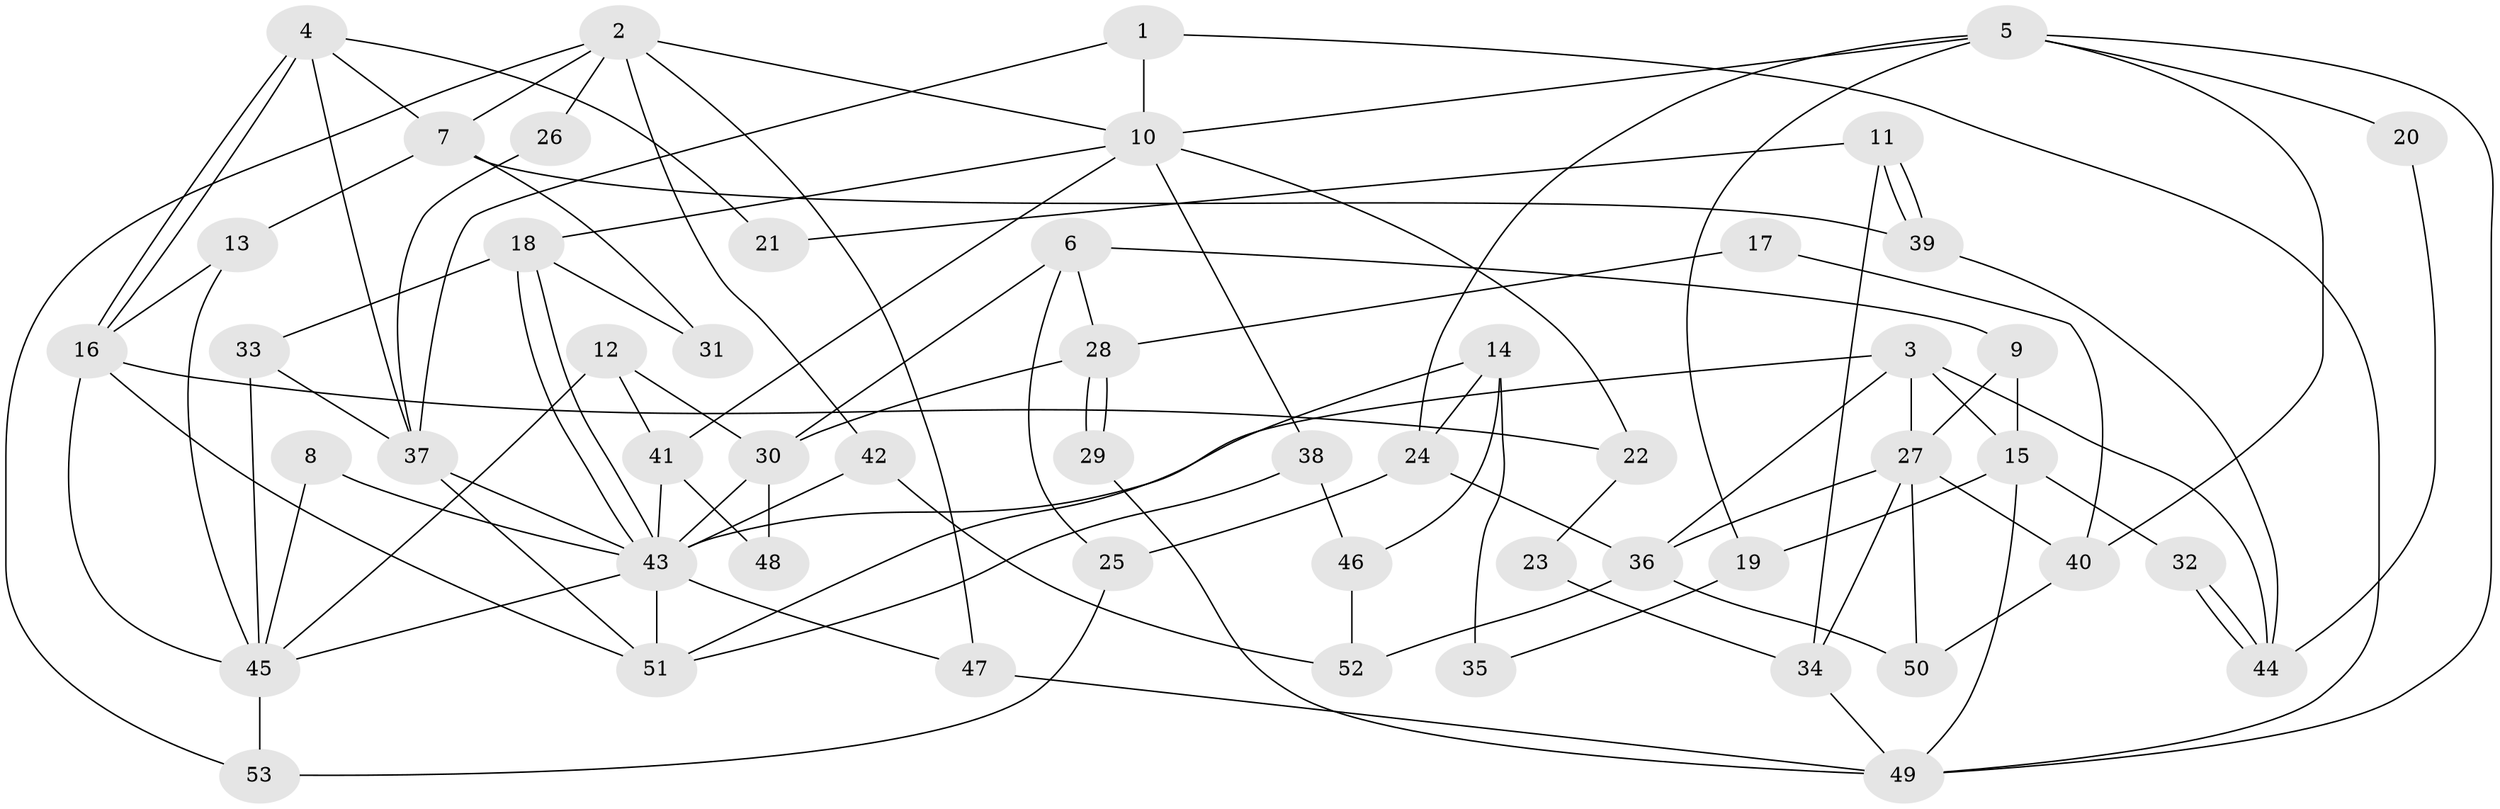 // Generated by graph-tools (version 1.1) at 2025/26/03/09/25 03:26:20]
// undirected, 53 vertices, 106 edges
graph export_dot {
graph [start="1"]
  node [color=gray90,style=filled];
  1;
  2;
  3;
  4;
  5;
  6;
  7;
  8;
  9;
  10;
  11;
  12;
  13;
  14;
  15;
  16;
  17;
  18;
  19;
  20;
  21;
  22;
  23;
  24;
  25;
  26;
  27;
  28;
  29;
  30;
  31;
  32;
  33;
  34;
  35;
  36;
  37;
  38;
  39;
  40;
  41;
  42;
  43;
  44;
  45;
  46;
  47;
  48;
  49;
  50;
  51;
  52;
  53;
  1 -- 49;
  1 -- 37;
  1 -- 10;
  2 -- 42;
  2 -- 7;
  2 -- 10;
  2 -- 26;
  2 -- 47;
  2 -- 53;
  3 -- 43;
  3 -- 27;
  3 -- 15;
  3 -- 36;
  3 -- 44;
  4 -- 37;
  4 -- 16;
  4 -- 16;
  4 -- 7;
  4 -- 21;
  5 -- 10;
  5 -- 40;
  5 -- 19;
  5 -- 20;
  5 -- 24;
  5 -- 49;
  6 -- 30;
  6 -- 28;
  6 -- 9;
  6 -- 25;
  7 -- 39;
  7 -- 13;
  7 -- 31;
  8 -- 45;
  8 -- 43;
  9 -- 15;
  9 -- 27;
  10 -- 18;
  10 -- 22;
  10 -- 38;
  10 -- 41;
  11 -- 34;
  11 -- 39;
  11 -- 39;
  11 -- 21;
  12 -- 41;
  12 -- 45;
  12 -- 30;
  13 -- 45;
  13 -- 16;
  14 -- 51;
  14 -- 24;
  14 -- 35;
  14 -- 46;
  15 -- 49;
  15 -- 19;
  15 -- 32;
  16 -- 22;
  16 -- 45;
  16 -- 51;
  17 -- 40;
  17 -- 28;
  18 -- 43;
  18 -- 43;
  18 -- 31;
  18 -- 33;
  19 -- 35;
  20 -- 44;
  22 -- 23;
  23 -- 34;
  24 -- 25;
  24 -- 36;
  25 -- 53;
  26 -- 37;
  27 -- 36;
  27 -- 34;
  27 -- 40;
  27 -- 50;
  28 -- 29;
  28 -- 29;
  28 -- 30;
  29 -- 49;
  30 -- 43;
  30 -- 48;
  32 -- 44;
  32 -- 44;
  33 -- 45;
  33 -- 37;
  34 -- 49;
  36 -- 50;
  36 -- 52;
  37 -- 51;
  37 -- 43;
  38 -- 51;
  38 -- 46;
  39 -- 44;
  40 -- 50;
  41 -- 43;
  41 -- 48;
  42 -- 43;
  42 -- 52;
  43 -- 45;
  43 -- 47;
  43 -- 51;
  45 -- 53;
  46 -- 52;
  47 -- 49;
}
